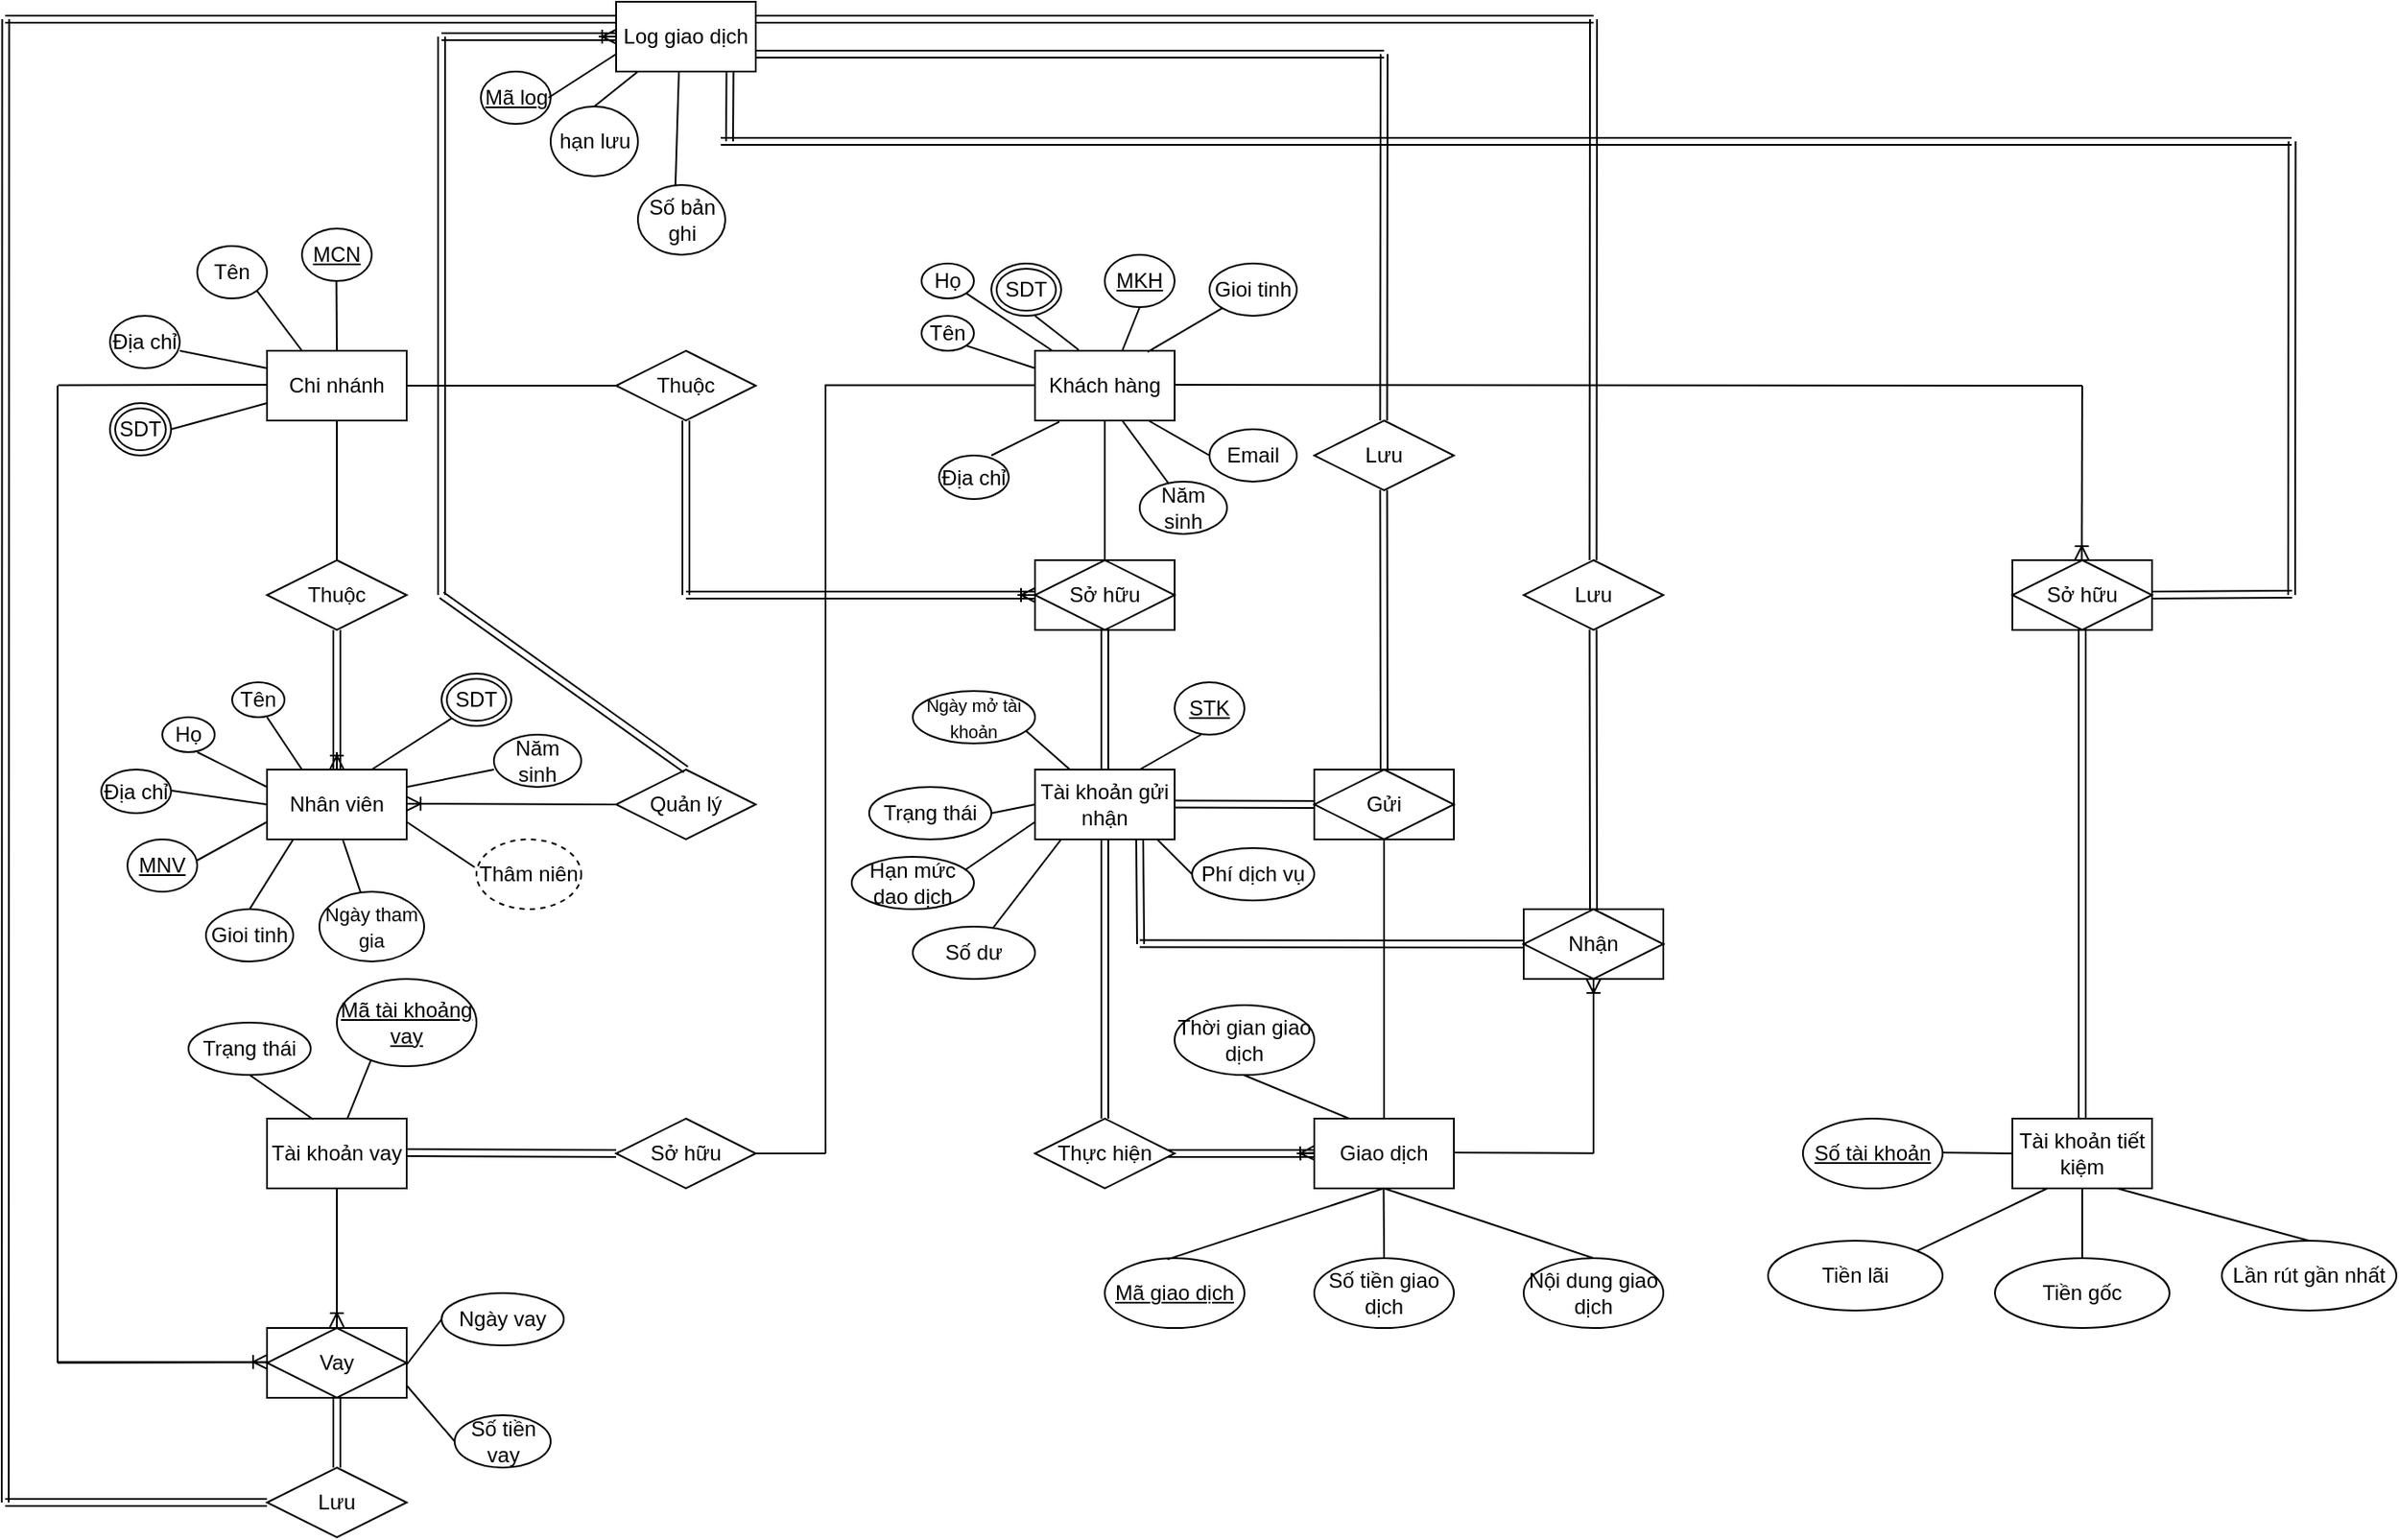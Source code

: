 <mxfile version="24.7.17">
  <diagram name="Page-1" id="HuaGfdDcAbAVN-yNJY32">
    <mxGraphModel dx="1290" dy="558" grid="1" gridSize="10" guides="1" tooltips="1" connect="1" arrows="1" fold="1" page="1" pageScale="1" pageWidth="850" pageHeight="1100" math="0" shadow="0">
      <root>
        <mxCell id="0" />
        <mxCell id="1" parent="0" />
        <mxCell id="Ga4jy29pLMReFvIaW5Hz-2" value="Chi nhánh" style="rounded=0;whiteSpace=wrap;html=1;" parent="1" vertex="1">
          <mxGeometry x="160" y="200" width="80" height="40" as="geometry" />
        </mxCell>
        <mxCell id="Ga4jy29pLMReFvIaW5Hz-3" value="Nhân viên" style="rounded=0;whiteSpace=wrap;html=1;" parent="1" vertex="1">
          <mxGeometry x="160" y="440" width="80" height="40" as="geometry" />
        </mxCell>
        <mxCell id="Ga4jy29pLMReFvIaW5Hz-4" value="Thuộc" style="shape=rhombus;perimeter=rhombusPerimeter;whiteSpace=wrap;html=1;align=center;" parent="1" vertex="1">
          <mxGeometry x="160" y="320" width="80" height="40" as="geometry" />
        </mxCell>
        <mxCell id="Ga4jy29pLMReFvIaW5Hz-5" value="" style="fontSize=12;html=1;endArrow=ERoneToMany;rounded=0;entryX=0.5;entryY=0;entryDx=0;entryDy=0;" parent="1" target="Ga4jy29pLMReFvIaW5Hz-3" edge="1">
          <mxGeometry width="100" height="100" relative="1" as="geometry">
            <mxPoint x="200" y="430" as="sourcePoint" />
            <mxPoint x="330" y="360" as="targetPoint" />
          </mxGeometry>
        </mxCell>
        <mxCell id="Ga4jy29pLMReFvIaW5Hz-7" value="" style="endArrow=none;html=1;rounded=0;entryX=0.5;entryY=0;entryDx=0;entryDy=0;exitX=0.5;exitY=1;exitDx=0;exitDy=0;" parent="1" source="Ga4jy29pLMReFvIaW5Hz-2" target="Ga4jy29pLMReFvIaW5Hz-4" edge="1">
          <mxGeometry relative="1" as="geometry">
            <mxPoint x="200" y="270" as="sourcePoint" />
            <mxPoint x="280" y="270" as="targetPoint" />
          </mxGeometry>
        </mxCell>
        <mxCell id="Ga4jy29pLMReFvIaW5Hz-9" value="" style="endArrow=none;html=1;rounded=0;entryX=0.5;entryY=0;entryDx=0;entryDy=0;exitX=0.5;exitY=1;exitDx=0;exitDy=0;" parent="1" target="Ga4jy29pLMReFvIaW5Hz-2" edge="1">
          <mxGeometry relative="1" as="geometry">
            <mxPoint x="199.75" y="160" as="sourcePoint" />
            <mxPoint x="199.75" y="240" as="targetPoint" />
          </mxGeometry>
        </mxCell>
        <mxCell id="Ga4jy29pLMReFvIaW5Hz-10" value="MCN" style="ellipse;whiteSpace=wrap;html=1;align=center;fontStyle=4;" parent="1" vertex="1">
          <mxGeometry x="180" y="130" width="40" height="30" as="geometry" />
        </mxCell>
        <mxCell id="Ga4jy29pLMReFvIaW5Hz-11" value="Tên" style="ellipse;whiteSpace=wrap;html=1;align=center;" parent="1" vertex="1">
          <mxGeometry x="120" y="140" width="40" height="30" as="geometry" />
        </mxCell>
        <mxCell id="Ga4jy29pLMReFvIaW5Hz-12" value="Địa chỉ" style="ellipse;whiteSpace=wrap;html=1;align=center;" parent="1" vertex="1">
          <mxGeometry x="70" y="180" width="40" height="30" as="geometry" />
        </mxCell>
        <mxCell id="Ga4jy29pLMReFvIaW5Hz-13" value="SDT" style="ellipse;shape=doubleEllipse;margin=3;whiteSpace=wrap;html=1;align=center;" parent="1" vertex="1">
          <mxGeometry x="70" y="230" width="35" height="30" as="geometry" />
        </mxCell>
        <mxCell id="Ga4jy29pLMReFvIaW5Hz-14" value="" style="endArrow=none;html=1;rounded=0;entryX=0.25;entryY=0;entryDx=0;entryDy=0;exitX=1;exitY=1;exitDx=0;exitDy=0;" parent="1" source="Ga4jy29pLMReFvIaW5Hz-11" target="Ga4jy29pLMReFvIaW5Hz-2" edge="1">
          <mxGeometry relative="1" as="geometry">
            <mxPoint x="150" y="170" as="sourcePoint" />
            <mxPoint x="150.25" y="220" as="targetPoint" />
          </mxGeometry>
        </mxCell>
        <mxCell id="Ga4jy29pLMReFvIaW5Hz-15" value="" style="endArrow=none;html=1;rounded=0;entryX=0;entryY=0.25;entryDx=0;entryDy=0;exitX=0.5;exitY=1;exitDx=0;exitDy=0;" parent="1" target="Ga4jy29pLMReFvIaW5Hz-2" edge="1">
          <mxGeometry relative="1" as="geometry">
            <mxPoint x="110" y="200" as="sourcePoint" />
            <mxPoint x="110.25" y="250" as="targetPoint" />
          </mxGeometry>
        </mxCell>
        <mxCell id="Ga4jy29pLMReFvIaW5Hz-16" value="" style="endArrow=none;html=1;rounded=0;entryX=0;entryY=0.75;entryDx=0;entryDy=0;exitX=1;exitY=0.5;exitDx=0;exitDy=0;" parent="1" source="Ga4jy29pLMReFvIaW5Hz-13" target="Ga4jy29pLMReFvIaW5Hz-2" edge="1">
          <mxGeometry relative="1" as="geometry">
            <mxPoint x="105" y="250" as="sourcePoint" />
            <mxPoint x="105.25" y="300" as="targetPoint" />
          </mxGeometry>
        </mxCell>
        <mxCell id="Ga4jy29pLMReFvIaW5Hz-17" value="Họ" style="ellipse;whiteSpace=wrap;html=1;align=center;" parent="1" vertex="1">
          <mxGeometry x="100" y="410" width="30" height="20" as="geometry" />
        </mxCell>
        <mxCell id="Ga4jy29pLMReFvIaW5Hz-18" value="Tên" style="ellipse;whiteSpace=wrap;html=1;align=center;" parent="1" vertex="1">
          <mxGeometry x="140" y="390" width="30" height="20" as="geometry" />
        </mxCell>
        <mxCell id="Ga4jy29pLMReFvIaW5Hz-19" value="Địa chỉ" style="ellipse;whiteSpace=wrap;html=1;align=center;" parent="1" vertex="1">
          <mxGeometry x="65" y="440" width="40" height="25" as="geometry" />
        </mxCell>
        <mxCell id="Ga4jy29pLMReFvIaW5Hz-20" value="MNV" style="ellipse;whiteSpace=wrap;html=1;align=center;fontStyle=4;" parent="1" vertex="1">
          <mxGeometry x="80" y="480" width="40" height="30" as="geometry" />
        </mxCell>
        <mxCell id="Ga4jy29pLMReFvIaW5Hz-21" value="Gioi tinh" style="ellipse;whiteSpace=wrap;html=1;align=center;" parent="1" vertex="1">
          <mxGeometry x="700" y="150" width="50" height="30" as="geometry" />
        </mxCell>
        <mxCell id="Ga4jy29pLMReFvIaW5Hz-22" value="SDT" style="ellipse;shape=doubleEllipse;margin=3;whiteSpace=wrap;html=1;align=center;" parent="1" vertex="1">
          <mxGeometry x="260" y="385" width="40" height="30" as="geometry" />
        </mxCell>
        <mxCell id="Ga4jy29pLMReFvIaW5Hz-23" value="" style="endArrow=none;html=1;rounded=0;entryX=0;entryY=0.75;entryDx=0;entryDy=0;exitX=1;exitY=0.5;exitDx=0;exitDy=0;" parent="1" target="Ga4jy29pLMReFvIaW5Hz-3" edge="1">
          <mxGeometry relative="1" as="geometry">
            <mxPoint x="120" y="492" as="sourcePoint" />
            <mxPoint x="175" y="480" as="targetPoint" />
          </mxGeometry>
        </mxCell>
        <mxCell id="Ga4jy29pLMReFvIaW5Hz-24" value="" style="endArrow=none;html=1;rounded=0;entryX=0;entryY=0.5;entryDx=0;entryDy=0;exitX=1;exitY=0.5;exitDx=0;exitDy=0;" parent="1" target="Ga4jy29pLMReFvIaW5Hz-3" edge="1">
          <mxGeometry relative="1" as="geometry">
            <mxPoint x="105" y="452" as="sourcePoint" />
            <mxPoint x="160" y="440" as="targetPoint" />
          </mxGeometry>
        </mxCell>
        <mxCell id="Ga4jy29pLMReFvIaW5Hz-25" value="" style="endArrow=none;html=1;rounded=0;entryX=0;entryY=0.25;entryDx=0;entryDy=0;exitX=1;exitY=0.5;exitDx=0;exitDy=0;" parent="1" target="Ga4jy29pLMReFvIaW5Hz-3" edge="1">
          <mxGeometry relative="1" as="geometry">
            <mxPoint x="120" y="430" as="sourcePoint" />
            <mxPoint x="175" y="418" as="targetPoint" />
          </mxGeometry>
        </mxCell>
        <mxCell id="Ga4jy29pLMReFvIaW5Hz-26" value="" style="endArrow=none;html=1;rounded=0;entryX=0;entryY=1;entryDx=0;entryDy=0;exitX=0.75;exitY=0;exitDx=0;exitDy=0;" parent="1" source="Ga4jy29pLMReFvIaW5Hz-3" target="Ga4jy29pLMReFvIaW5Hz-22" edge="1">
          <mxGeometry relative="1" as="geometry">
            <mxPoint x="200" y="432" as="sourcePoint" />
            <mxPoint x="255" y="420" as="targetPoint" />
          </mxGeometry>
        </mxCell>
        <mxCell id="Ga4jy29pLMReFvIaW5Hz-27" value="" style="endArrow=none;html=1;rounded=0;entryX=0.25;entryY=0;entryDx=0;entryDy=0;exitX=1;exitY=0.5;exitDx=0;exitDy=0;" parent="1" target="Ga4jy29pLMReFvIaW5Hz-3" edge="1">
          <mxGeometry relative="1" as="geometry">
            <mxPoint x="160" y="410" as="sourcePoint" />
            <mxPoint x="215" y="398" as="targetPoint" />
          </mxGeometry>
        </mxCell>
        <mxCell id="Ga4jy29pLMReFvIaW5Hz-28" value="" style="endArrow=none;html=1;rounded=0;entryX=0;entryY=0.75;entryDx=0;entryDy=0;" parent="1" edge="1">
          <mxGeometry relative="1" as="geometry">
            <mxPoint x="150" y="520" as="sourcePoint" />
            <mxPoint x="175" y="480" as="targetPoint" />
          </mxGeometry>
        </mxCell>
        <mxCell id="Ga4jy29pLMReFvIaW5Hz-29" value="&lt;font style=&quot;font-size: 11px;&quot;&gt;Ngày tham gia&lt;/font&gt;" style="ellipse;whiteSpace=wrap;html=1;align=center;" parent="1" vertex="1">
          <mxGeometry x="190" y="510" width="60" height="40" as="geometry" />
        </mxCell>
        <mxCell id="Ga4jy29pLMReFvIaW5Hz-30" value="Thâm niên" style="ellipse;whiteSpace=wrap;html=1;align=center;dashed=1;" parent="1" vertex="1">
          <mxGeometry x="280" y="480" width="60" height="40" as="geometry" />
        </mxCell>
        <mxCell id="Ga4jy29pLMReFvIaW5Hz-31" value="" style="endArrow=none;html=1;rounded=0;entryX=0.544;entryY=1.013;entryDx=0;entryDy=0;entryPerimeter=0;" parent="1" source="Ga4jy29pLMReFvIaW5Hz-29" target="Ga4jy29pLMReFvIaW5Hz-3" edge="1">
          <mxGeometry relative="1" as="geometry">
            <mxPoint x="190" y="499.5" as="sourcePoint" />
            <mxPoint x="230" y="470.5" as="targetPoint" />
          </mxGeometry>
        </mxCell>
        <mxCell id="Ga4jy29pLMReFvIaW5Hz-32" value="" style="endArrow=none;html=1;rounded=0;entryX=1;entryY=0.75;entryDx=0;entryDy=0;exitX=-0.017;exitY=0.4;exitDx=0;exitDy=0;exitPerimeter=0;" parent="1" source="Ga4jy29pLMReFvIaW5Hz-30" target="Ga4jy29pLMReFvIaW5Hz-3" edge="1">
          <mxGeometry relative="1" as="geometry">
            <mxPoint x="200" y="494" as="sourcePoint" />
            <mxPoint x="240" y="465" as="targetPoint" />
          </mxGeometry>
        </mxCell>
        <mxCell id="Ga4jy29pLMReFvIaW5Hz-33" value="Năm sinh" style="ellipse;whiteSpace=wrap;html=1;align=center;" parent="1" vertex="1">
          <mxGeometry x="290" y="420" width="50" height="30" as="geometry" />
        </mxCell>
        <mxCell id="Ga4jy29pLMReFvIaW5Hz-34" value="" style="endArrow=none;html=1;rounded=0;exitX=1;exitY=0.25;exitDx=0;exitDy=0;" parent="1" source="Ga4jy29pLMReFvIaW5Hz-3" edge="1">
          <mxGeometry relative="1" as="geometry">
            <mxPoint x="290" y="500" as="sourcePoint" />
            <mxPoint x="290" y="440" as="targetPoint" />
          </mxGeometry>
        </mxCell>
        <mxCell id="Ga4jy29pLMReFvIaW5Hz-36" value="Khách hàng" style="whiteSpace=wrap;html=1;align=center;" parent="1" vertex="1">
          <mxGeometry x="600" y="200" width="80" height="40" as="geometry" />
        </mxCell>
        <mxCell id="Ga4jy29pLMReFvIaW5Hz-37" value="Tài khoản gửi nhận" style="whiteSpace=wrap;html=1;align=center;" parent="1" vertex="1">
          <mxGeometry x="600" y="440" width="80" height="40" as="geometry" />
        </mxCell>
        <mxCell id="Ga4jy29pLMReFvIaW5Hz-42" value="Họ" style="ellipse;whiteSpace=wrap;html=1;align=center;" parent="1" vertex="1">
          <mxGeometry x="535" y="150" width="30" height="20" as="geometry" />
        </mxCell>
        <mxCell id="Ga4jy29pLMReFvIaW5Hz-43" value="Tên" style="ellipse;whiteSpace=wrap;html=1;align=center;" parent="1" vertex="1">
          <mxGeometry x="535" y="180" width="30" height="20" as="geometry" />
        </mxCell>
        <mxCell id="Ga4jy29pLMReFvIaW5Hz-45" value="SDT" style="ellipse;shape=doubleEllipse;margin=3;whiteSpace=wrap;html=1;align=center;" parent="1" vertex="1">
          <mxGeometry x="575" y="150" width="40" height="30" as="geometry" />
        </mxCell>
        <mxCell id="Ga4jy29pLMReFvIaW5Hz-46" value="Gioi tinh" style="ellipse;whiteSpace=wrap;html=1;align=center;" parent="1" vertex="1">
          <mxGeometry x="125" y="520" width="50" height="30" as="geometry" />
        </mxCell>
        <mxCell id="Ga4jy29pLMReFvIaW5Hz-47" value="" style="endArrow=none;html=1;rounded=0;entryX=0.313;entryY=-0.012;entryDx=0;entryDy=0;exitX=1;exitY=1;exitDx=0;exitDy=0;entryPerimeter=0;" parent="1" target="Ga4jy29pLMReFvIaW5Hz-36" edge="1">
          <mxGeometry relative="1" as="geometry">
            <mxPoint x="600" y="180" as="sourcePoint" />
            <mxPoint x="626" y="224" as="targetPoint" />
          </mxGeometry>
        </mxCell>
        <mxCell id="Ga4jy29pLMReFvIaW5Hz-48" value="" style="endArrow=none;html=1;rounded=0;exitX=1;exitY=1;exitDx=0;exitDy=0;" parent="1" source="Ga4jy29pLMReFvIaW5Hz-42" edge="1">
          <mxGeometry relative="1" as="geometry">
            <mxPoint x="560" y="200" as="sourcePoint" />
            <mxPoint x="610" y="200" as="targetPoint" />
          </mxGeometry>
        </mxCell>
        <mxCell id="Ga4jy29pLMReFvIaW5Hz-51" value="" style="endArrow=none;html=1;rounded=0;exitX=1;exitY=1;exitDx=0;exitDy=0;entryX=0;entryY=0.25;entryDx=0;entryDy=0;" parent="1" source="Ga4jy29pLMReFvIaW5Hz-43" target="Ga4jy29pLMReFvIaW5Hz-36" edge="1">
          <mxGeometry relative="1" as="geometry">
            <mxPoint x="550" y="223" as="sourcePoint" />
            <mxPoint x="600" y="230" as="targetPoint" />
          </mxGeometry>
        </mxCell>
        <mxCell id="Ga4jy29pLMReFvIaW5Hz-52" value="" style="endArrow=none;html=1;rounded=0;exitX=1;exitY=1;exitDx=0;exitDy=0;entryX=0.175;entryY=1.017;entryDx=0;entryDy=0;entryPerimeter=0;" parent="1" target="Ga4jy29pLMReFvIaW5Hz-36" edge="1">
          <mxGeometry relative="1" as="geometry">
            <mxPoint x="575" y="260" as="sourcePoint" />
            <mxPoint x="610" y="250" as="targetPoint" />
          </mxGeometry>
        </mxCell>
        <mxCell id="Ga4jy29pLMReFvIaW5Hz-53" value="" style="endArrow=none;html=1;rounded=0;entryX=0.806;entryY=0.017;entryDx=0;entryDy=0;exitX=0;exitY=1;exitDx=0;exitDy=0;entryPerimeter=0;" parent="1" source="Ga4jy29pLMReFvIaW5Hz-21" target="Ga4jy29pLMReFvIaW5Hz-36" edge="1">
          <mxGeometry relative="1" as="geometry">
            <mxPoint x="724" y="180" as="sourcePoint" />
            <mxPoint x="750" y="224" as="targetPoint" />
          </mxGeometry>
        </mxCell>
        <mxCell id="Ga4jy29pLMReFvIaW5Hz-54" value="MKH" style="ellipse;whiteSpace=wrap;html=1;align=center;fontStyle=4;" parent="1" vertex="1">
          <mxGeometry x="640" y="145" width="40" height="30" as="geometry" />
        </mxCell>
        <mxCell id="Ga4jy29pLMReFvIaW5Hz-55" value="" style="endArrow=none;html=1;rounded=0;entryX=0.625;entryY=0;entryDx=0;entryDy=0;entryPerimeter=0;exitX=0.5;exitY=1;exitDx=0;exitDy=0;" parent="1" source="Ga4jy29pLMReFvIaW5Hz-54" target="Ga4jy29pLMReFvIaW5Hz-36" edge="1">
          <mxGeometry relative="1" as="geometry">
            <mxPoint x="660" y="180" as="sourcePoint" />
            <mxPoint x="620" y="140" as="targetPoint" />
          </mxGeometry>
        </mxCell>
        <mxCell id="Ga4jy29pLMReFvIaW5Hz-56" value="Email" style="ellipse;whiteSpace=wrap;html=1;align=center;" parent="1" vertex="1">
          <mxGeometry x="700" y="245" width="50" height="30" as="geometry" />
        </mxCell>
        <mxCell id="Ga4jy29pLMReFvIaW5Hz-58" value="" style="endArrow=none;html=1;rounded=0;exitX=1;exitY=1;exitDx=0;exitDy=0;entryX=0;entryY=0.5;entryDx=0;entryDy=0;" parent="1" target="Ga4jy29pLMReFvIaW5Hz-56" edge="1">
          <mxGeometry relative="1" as="geometry">
            <mxPoint x="665" y="240" as="sourcePoint" />
            <mxPoint x="700" y="219" as="targetPoint" />
          </mxGeometry>
        </mxCell>
        <mxCell id="Ga4jy29pLMReFvIaW5Hz-60" value="Thuộc" style="shape=rhombus;perimeter=rhombusPerimeter;whiteSpace=wrap;html=1;align=center;" parent="1" vertex="1">
          <mxGeometry x="360" y="200" width="80" height="40" as="geometry" />
        </mxCell>
        <mxCell id="Ga4jy29pLMReFvIaW5Hz-62" value="" style="endArrow=none;html=1;rounded=0;entryX=0;entryY=0.5;entryDx=0;entryDy=0;exitX=0.5;exitY=1;exitDx=0;exitDy=0;" parent="1" target="Ga4jy29pLMReFvIaW5Hz-60" edge="1">
          <mxGeometry relative="1" as="geometry">
            <mxPoint x="239.5" y="220" as="sourcePoint" />
            <mxPoint x="239.5" y="300" as="targetPoint" />
          </mxGeometry>
        </mxCell>
        <mxCell id="Ga4jy29pLMReFvIaW5Hz-65" value="Năm sinh" style="ellipse;whiteSpace=wrap;html=1;align=center;" parent="1" vertex="1">
          <mxGeometry x="660" y="275" width="50" height="30" as="geometry" />
        </mxCell>
        <mxCell id="Ga4jy29pLMReFvIaW5Hz-66" value="" style="endArrow=none;html=1;rounded=0;exitX=1;exitY=1;exitDx=0;exitDy=0;entryX=0.33;entryY=0.033;entryDx=0;entryDy=0;entryPerimeter=0;" parent="1" target="Ga4jy29pLMReFvIaW5Hz-65" edge="1">
          <mxGeometry relative="1" as="geometry">
            <mxPoint x="650" y="240" as="sourcePoint" />
            <mxPoint x="685" y="260" as="targetPoint" />
          </mxGeometry>
        </mxCell>
        <mxCell id="Ga4jy29pLMReFvIaW5Hz-68" value="STK" style="ellipse;whiteSpace=wrap;html=1;align=center;fontStyle=4;" parent="1" vertex="1">
          <mxGeometry x="680" y="390" width="40" height="30" as="geometry" />
        </mxCell>
        <mxCell id="Ga4jy29pLMReFvIaW5Hz-69" value="Sở hữu" style="shape=associativeEntity;whiteSpace=wrap;html=1;align=center;" parent="1" vertex="1">
          <mxGeometry x="600" y="320" width="80" height="40" as="geometry" />
        </mxCell>
        <mxCell id="Ga4jy29pLMReFvIaW5Hz-70" value="&lt;font style=&quot;font-size: 10px;&quot;&gt;Ngày mở tài khoản&lt;br&gt;&lt;/font&gt;" style="ellipse;whiteSpace=wrap;html=1;align=center;" parent="1" vertex="1">
          <mxGeometry x="530" y="395" width="70" height="30" as="geometry" />
        </mxCell>
        <mxCell id="Ga4jy29pLMReFvIaW5Hz-73" value="" style="endArrow=none;html=1;rounded=0;" parent="1" edge="1">
          <mxGeometry relative="1" as="geometry">
            <mxPoint x="480" y="220" as="sourcePoint" />
            <mxPoint x="480" y="660" as="targetPoint" />
          </mxGeometry>
        </mxCell>
        <mxCell id="Ga4jy29pLMReFvIaW5Hz-76" value="Tài khoản vay" style="whiteSpace=wrap;html=1;align=center;" parent="1" vertex="1">
          <mxGeometry x="160" y="640" width="80" height="40" as="geometry" />
        </mxCell>
        <mxCell id="Ga4jy29pLMReFvIaW5Hz-77" value="Log giao dịch" style="whiteSpace=wrap;html=1;align=center;" parent="1" vertex="1">
          <mxGeometry x="360" width="80" height="40" as="geometry" />
        </mxCell>
        <mxCell id="Ga4jy29pLMReFvIaW5Hz-80" value="" style="endArrow=none;html=1;rounded=0;exitX=0.929;exitY=0.767;exitDx=0;exitDy=0;entryX=0.25;entryY=0;entryDx=0;entryDy=0;exitPerimeter=0;" parent="1" source="Ga4jy29pLMReFvIaW5Hz-70" target="Ga4jy29pLMReFvIaW5Hz-37" edge="1">
          <mxGeometry relative="1" as="geometry">
            <mxPoint x="565" y="425" as="sourcePoint" />
            <mxPoint x="505.25" y="455" as="targetPoint" />
          </mxGeometry>
        </mxCell>
        <mxCell id="Ga4jy29pLMReFvIaW5Hz-81" value="" style="endArrow=none;html=1;rounded=0;exitX=0.75;exitY=0;exitDx=0;exitDy=0;" parent="1" source="Ga4jy29pLMReFvIaW5Hz-37" edge="1">
          <mxGeometry relative="1" as="geometry">
            <mxPoint x="754.88" y="450" as="sourcePoint" />
            <mxPoint x="695.13" y="420" as="targetPoint" />
          </mxGeometry>
        </mxCell>
        <mxCell id="Ga4jy29pLMReFvIaW5Hz-83" value="Ngày vay" style="ellipse;whiteSpace=wrap;html=1;align=center;" parent="1" vertex="1">
          <mxGeometry x="260" y="740" width="70" height="30" as="geometry" />
        </mxCell>
        <mxCell id="Ga4jy29pLMReFvIaW5Hz-84" value="Trạng thái" style="ellipse;whiteSpace=wrap;html=1;align=center;" parent="1" vertex="1">
          <mxGeometry x="115" y="585" width="70" height="30" as="geometry" />
        </mxCell>
        <mxCell id="MXuPHkKdwVomBoaFRUYh-1" value="Số tiền vay" style="ellipse;whiteSpace=wrap;html=1;align=center;" parent="1" vertex="1">
          <mxGeometry x="267.5" y="810" width="55" height="30" as="geometry" />
        </mxCell>
        <mxCell id="MXuPHkKdwVomBoaFRUYh-2" value="Mã tài khoảng vay" style="ellipse;whiteSpace=wrap;html=1;align=center;fontStyle=4;" parent="1" vertex="1">
          <mxGeometry x="200" y="560" width="80" height="50" as="geometry" />
        </mxCell>
        <mxCell id="MXuPHkKdwVomBoaFRUYh-4" value="" style="endArrow=none;html=1;rounded=0;exitX=0.575;exitY=0;exitDx=0;exitDy=0;exitPerimeter=0;entryX=0.244;entryY=0.93;entryDx=0;entryDy=0;entryPerimeter=0;" parent="1" source="Ga4jy29pLMReFvIaW5Hz-76" target="MXuPHkKdwVomBoaFRUYh-2" edge="1">
          <mxGeometry relative="1" as="geometry">
            <mxPoint x="195" y="650" as="sourcePoint" />
            <mxPoint x="220" y="610" as="targetPoint" />
          </mxGeometry>
        </mxCell>
        <mxCell id="MXuPHkKdwVomBoaFRUYh-5" value="" style="endArrow=none;html=1;rounded=0;entryX=0;entryY=0.75;entryDx=0;entryDy=0;exitX=0.331;exitY=0.013;exitDx=0;exitDy=0;exitPerimeter=0;" parent="1" source="Ga4jy29pLMReFvIaW5Hz-76" edge="1">
          <mxGeometry relative="1" as="geometry">
            <mxPoint x="125" y="655" as="sourcePoint" />
            <mxPoint x="150" y="615" as="targetPoint" />
          </mxGeometry>
        </mxCell>
        <mxCell id="MXuPHkKdwVomBoaFRUYh-6" value="" style="endArrow=none;html=1;rounded=0;exitX=0;exitY=0.5;exitDx=0;exitDy=0;" parent="1" source="Ga4jy29pLMReFvIaW5Hz-83" edge="1">
          <mxGeometry relative="1" as="geometry">
            <mxPoint x="410.0" y="880" as="sourcePoint" />
            <mxPoint x="240" y="781" as="targetPoint" />
          </mxGeometry>
        </mxCell>
        <mxCell id="MXuPHkKdwVomBoaFRUYh-7" value="" style="endArrow=none;html=1;rounded=0;entryX=0;entryY=0.5;entryDx=0;entryDy=0;" parent="1" target="MXuPHkKdwVomBoaFRUYh-1" edge="1">
          <mxGeometry relative="1" as="geometry">
            <mxPoint x="237.5" y="790" as="sourcePoint" />
            <mxPoint x="260" y="770" as="targetPoint" />
          </mxGeometry>
        </mxCell>
        <mxCell id="MXuPHkKdwVomBoaFRUYh-8" value="Sở hữu" style="shape=rhombus;perimeter=rhombusPerimeter;whiteSpace=wrap;html=1;align=center;" parent="1" vertex="1">
          <mxGeometry x="360" y="640" width="80" height="40" as="geometry" />
        </mxCell>
        <mxCell id="MXuPHkKdwVomBoaFRUYh-12" value="" style="endArrow=none;html=1;rounded=0;" parent="1" edge="1">
          <mxGeometry relative="1" as="geometry">
            <mxPoint x="480" y="660" as="sourcePoint" />
            <mxPoint x="440" y="660" as="targetPoint" />
          </mxGeometry>
        </mxCell>
        <mxCell id="MXuPHkKdwVomBoaFRUYh-22" value="" style="endArrow=none;html=1;rounded=0;entryX=0;entryY=0.5;entryDx=0;entryDy=0;exitX=0.5;exitY=1;exitDx=0;exitDy=0;" parent="1" edge="1">
          <mxGeometry relative="1" as="geometry">
            <mxPoint x="479.5" y="219.75" as="sourcePoint" />
            <mxPoint x="600" y="219.75" as="targetPoint" />
          </mxGeometry>
        </mxCell>
        <mxCell id="MXuPHkKdwVomBoaFRUYh-29" value="Vay" style="shape=associativeEntity;whiteSpace=wrap;html=1;align=center;" parent="1" vertex="1">
          <mxGeometry x="160" y="760" width="80" height="40" as="geometry" />
        </mxCell>
        <mxCell id="MXuPHkKdwVomBoaFRUYh-30" value="" style="endArrow=none;html=1;rounded=0;" parent="1" edge="1">
          <mxGeometry relative="1" as="geometry">
            <mxPoint x="159.75" y="779.75" as="sourcePoint" />
            <mxPoint x="40" y="780" as="targetPoint" />
          </mxGeometry>
        </mxCell>
        <mxCell id="MXuPHkKdwVomBoaFRUYh-31" value="" style="endArrow=none;html=1;rounded=0;" parent="1" edge="1">
          <mxGeometry relative="1" as="geometry">
            <mxPoint x="40" y="780" as="sourcePoint" />
            <mxPoint x="40" y="220" as="targetPoint" />
          </mxGeometry>
        </mxCell>
        <mxCell id="MXuPHkKdwVomBoaFRUYh-34" value="Lưu" style="shape=rhombus;perimeter=rhombusPerimeter;whiteSpace=wrap;html=1;align=center;" parent="1" vertex="1">
          <mxGeometry x="160" y="840" width="80" height="40" as="geometry" />
        </mxCell>
        <mxCell id="MXuPHkKdwVomBoaFRUYh-45" value="" style="edgeStyle=entityRelationEdgeStyle;fontSize=12;html=1;endArrow=ERoneToMany;rounded=0;" parent="1" edge="1">
          <mxGeometry width="100" height="100" relative="1" as="geometry">
            <mxPoint x="40" y="779.47" as="sourcePoint" />
            <mxPoint x="160" y="779.47" as="targetPoint" />
            <Array as="points">
              <mxPoint x="100" y="779.47" />
              <mxPoint x="90" y="799.47" />
            </Array>
          </mxGeometry>
        </mxCell>
        <mxCell id="MXuPHkKdwVomBoaFRUYh-46" value="" style="endArrow=none;html=1;rounded=0;" parent="1" edge="1">
          <mxGeometry relative="1" as="geometry">
            <mxPoint x="160" y="219.47" as="sourcePoint" />
            <mxPoint x="40.25" y="219.72" as="targetPoint" />
          </mxGeometry>
        </mxCell>
        <mxCell id="MXuPHkKdwVomBoaFRUYh-47" value="" style="fontSize=12;html=1;endArrow=ERoneToMany;rounded=0;exitX=0.5;exitY=1;exitDx=0;exitDy=0;" parent="1" source="Ga4jy29pLMReFvIaW5Hz-76" edge="1">
          <mxGeometry width="100" height="100" relative="1" as="geometry">
            <mxPoint x="200" y="690.5" as="sourcePoint" />
            <mxPoint x="200" y="759.5" as="targetPoint" />
          </mxGeometry>
        </mxCell>
        <mxCell id="MXuPHkKdwVomBoaFRUYh-48" value="" style="fontSize=12;html=1;endArrow=ERoneToMany;rounded=0;entryX=0;entryY=0.5;entryDx=0;entryDy=0;" parent="1" edge="1">
          <mxGeometry width="100" height="100" relative="1" as="geometry">
            <mxPoint x="350" y="20" as="sourcePoint" />
            <mxPoint x="360" y="20" as="targetPoint" />
          </mxGeometry>
        </mxCell>
        <mxCell id="MXuPHkKdwVomBoaFRUYh-50" value="Quản lý" style="shape=rhombus;perimeter=rhombusPerimeter;whiteSpace=wrap;html=1;align=center;" parent="1" vertex="1">
          <mxGeometry x="360" y="440" width="80" height="40" as="geometry" />
        </mxCell>
        <mxCell id="MXuPHkKdwVomBoaFRUYh-54" value="" style="fontSize=12;html=1;endArrow=ERoneToMany;rounded=0;entryX=0;entryY=0.5;entryDx=0;entryDy=0;exitX=0;exitY=0.5;exitDx=0;exitDy=0;" parent="1" source="MXuPHkKdwVomBoaFRUYh-50" edge="1">
          <mxGeometry width="100" height="100" relative="1" as="geometry">
            <mxPoint x="350" y="459.57" as="sourcePoint" />
            <mxPoint x="240" y="459.57" as="targetPoint" />
          </mxGeometry>
        </mxCell>
        <mxCell id="MXuPHkKdwVomBoaFRUYh-55" value="Mã log" style="ellipse;whiteSpace=wrap;html=1;align=center;fontStyle=4;" parent="1" vertex="1">
          <mxGeometry x="282.5" y="40" width="40" height="30" as="geometry" />
        </mxCell>
        <mxCell id="MXuPHkKdwVomBoaFRUYh-56" value="" style="endArrow=none;html=1;rounded=0;exitX=0;exitY=0.5;exitDx=0;exitDy=0;entryX=0;entryY=0.75;entryDx=0;entryDy=0;" parent="1" target="Ga4jy29pLMReFvIaW5Hz-77" edge="1">
          <mxGeometry relative="1" as="geometry">
            <mxPoint x="321.25" y="55" as="sourcePoint" />
            <mxPoint x="478.75" y="20" as="targetPoint" />
          </mxGeometry>
        </mxCell>
        <mxCell id="MXuPHkKdwVomBoaFRUYh-57" value="hạn lưu" style="ellipse;whiteSpace=wrap;html=1;align=center;" parent="1" vertex="1">
          <mxGeometry x="322.5" y="60" width="50" height="40" as="geometry" />
        </mxCell>
        <mxCell id="MXuPHkKdwVomBoaFRUYh-58" value="" style="endArrow=none;html=1;rounded=0;exitX=0.5;exitY=0;exitDx=0;exitDy=0;" parent="1" source="MXuPHkKdwVomBoaFRUYh-57" edge="1">
          <mxGeometry relative="1" as="geometry">
            <mxPoint x="482.75" y="30" as="sourcePoint" />
            <mxPoint x="372.5" y="40" as="targetPoint" />
          </mxGeometry>
        </mxCell>
        <mxCell id="O0bJMUskILObNvQ7G005-1" value="Số bản ghi" style="ellipse;whiteSpace=wrap;html=1;align=center;" parent="1" vertex="1">
          <mxGeometry x="372.5" y="105" width="50" height="40" as="geometry" />
        </mxCell>
        <mxCell id="O0bJMUskILObNvQ7G005-2" value="" style="endArrow=none;html=1;rounded=0;exitX=0.43;exitY=0;exitDx=0;exitDy=0;entryX=0.85;entryY=0.95;entryDx=0;entryDy=0;entryPerimeter=0;exitPerimeter=0;" parent="1" source="O0bJMUskILObNvQ7G005-1" edge="1">
          <mxGeometry relative="1" as="geometry">
            <mxPoint x="404.02" y="65" as="sourcePoint" />
            <mxPoint x="395.98" y="40" as="targetPoint" />
          </mxGeometry>
        </mxCell>
        <mxCell id="O0bJMUskILObNvQ7G005-11" value="" style="shape=link;html=1;rounded=0;exitX=0.5;exitY=0;exitDx=0;exitDy=0;entryX=0.5;entryY=1;entryDx=0;entryDy=0;" parent="1" edge="1">
          <mxGeometry relative="1" as="geometry">
            <mxPoint x="640" y="440" as="sourcePoint" />
            <mxPoint x="640" y="360" as="targetPoint" />
          </mxGeometry>
        </mxCell>
        <mxCell id="O0bJMUskILObNvQ7G005-15" value="" style="shape=link;html=1;rounded=0;exitX=0.5;exitY=0;exitDx=0;exitDy=0;entryX=0.5;entryY=1;entryDx=0;entryDy=0;" parent="1" edge="1">
          <mxGeometry relative="1" as="geometry">
            <mxPoint x="200" y="440" as="sourcePoint" />
            <mxPoint x="200" y="360" as="targetPoint" />
          </mxGeometry>
        </mxCell>
        <mxCell id="O0bJMUskILObNvQ7G005-17" value="" style="shape=link;html=1;rounded=0;exitX=0.5;exitY=1;exitDx=0;exitDy=0;" parent="1" source="Ga4jy29pLMReFvIaW5Hz-60" edge="1">
          <mxGeometry relative="1" as="geometry">
            <mxPoint x="320" y="274.5" as="sourcePoint" />
            <mxPoint x="400" y="340" as="targetPoint" />
          </mxGeometry>
        </mxCell>
        <mxCell id="O0bJMUskILObNvQ7G005-20" value="" style="shape=link;html=1;rounded=0;" parent="1" edge="1">
          <mxGeometry relative="1" as="geometry">
            <mxPoint x="400" y="340" as="sourcePoint" />
            <mxPoint x="600" y="340" as="targetPoint" />
          </mxGeometry>
        </mxCell>
        <mxCell id="O0bJMUskILObNvQ7G005-22" value="" style="fontSize=12;html=1;endArrow=ERoneToMany;rounded=0;entryX=0;entryY=0.5;entryDx=0;entryDy=0;" parent="1" target="Ga4jy29pLMReFvIaW5Hz-69" edge="1">
          <mxGeometry width="100" height="100" relative="1" as="geometry">
            <mxPoint x="590" y="340" as="sourcePoint" />
            <mxPoint x="570" y="275" as="targetPoint" />
          </mxGeometry>
        </mxCell>
        <mxCell id="O0bJMUskILObNvQ7G005-34" value="Thực hiện" style="shape=rhombus;perimeter=rhombusPerimeter;whiteSpace=wrap;html=1;align=center;" parent="1" vertex="1">
          <mxGeometry x="600" y="640" width="80" height="40" as="geometry" />
        </mxCell>
        <mxCell id="O0bJMUskILObNvQ7G005-42" value="" style="shape=link;html=1;rounded=0;" parent="1" edge="1">
          <mxGeometry relative="1" as="geometry">
            <mxPoint x="260" y="20" as="sourcePoint" />
            <mxPoint x="360" y="20" as="targetPoint" />
          </mxGeometry>
        </mxCell>
        <mxCell id="O0bJMUskILObNvQ7G005-44" value="" style="shape=link;html=1;rounded=0;" parent="1" edge="1">
          <mxGeometry relative="1" as="geometry">
            <mxPoint x="260" y="20" as="sourcePoint" />
            <mxPoint x="260" y="340" as="targetPoint" />
          </mxGeometry>
        </mxCell>
        <mxCell id="O0bJMUskILObNvQ7G005-45" value="" style="shape=link;html=1;rounded=0;" parent="1" edge="1">
          <mxGeometry relative="1" as="geometry">
            <mxPoint x="260" y="340" as="sourcePoint" />
            <mxPoint x="400" y="440" as="targetPoint" />
          </mxGeometry>
        </mxCell>
        <mxCell id="O0bJMUskILObNvQ7G005-51" value="Giao dịch" style="whiteSpace=wrap;html=1;align=center;" parent="1" vertex="1">
          <mxGeometry x="760" y="640" width="80" height="40" as="geometry" />
        </mxCell>
        <mxCell id="O0bJMUskILObNvQ7G005-52" value="" style="endArrow=none;html=1;rounded=0;entryX=0;entryY=0.5;entryDx=0;entryDy=0;exitX=0.5;exitY=1;exitDx=0;exitDy=0;" parent="1" edge="1">
          <mxGeometry relative="1" as="geometry">
            <mxPoint x="840" y="659.5" as="sourcePoint" />
            <mxPoint x="920" y="659.83" as="targetPoint" />
          </mxGeometry>
        </mxCell>
        <mxCell id="O0bJMUskILObNvQ7G005-54" value="Nhận" style="shape=rhombus;perimeter=rhombusPerimeter;whiteSpace=wrap;html=1;align=center;" parent="1" vertex="1">
          <mxGeometry x="880" y="520" width="80" height="40" as="geometry" />
        </mxCell>
        <mxCell id="O0bJMUskILObNvQ7G005-59" value="" style="endArrow=none;html=1;rounded=0;entryX=0;entryY=0.5;entryDx=0;entryDy=0;" parent="1" edge="1">
          <mxGeometry relative="1" as="geometry">
            <mxPoint x="750" y="660" as="sourcePoint" />
            <mxPoint x="760" y="660" as="targetPoint" />
          </mxGeometry>
        </mxCell>
        <mxCell id="O0bJMUskILObNvQ7G005-61" value="" style="fontSize=12;html=1;endArrow=ERoneToMany;rounded=0;" parent="1" edge="1">
          <mxGeometry width="100" height="100" relative="1" as="geometry">
            <mxPoint x="750" y="660" as="sourcePoint" />
            <mxPoint x="760" y="659.67" as="targetPoint" />
          </mxGeometry>
        </mxCell>
        <mxCell id="O0bJMUskILObNvQ7G005-64" value="Số tiền giao dịch" style="ellipse;whiteSpace=wrap;html=1;align=center;" parent="1" vertex="1">
          <mxGeometry x="760" y="720" width="80" height="40" as="geometry" />
        </mxCell>
        <mxCell id="O0bJMUskILObNvQ7G005-65" value="Mã giao dịch" style="ellipse;whiteSpace=wrap;html=1;align=center;fontStyle=4;" parent="1" vertex="1">
          <mxGeometry x="640" y="720" width="80" height="40" as="geometry" />
        </mxCell>
        <mxCell id="O0bJMUskILObNvQ7G005-66" value="Nội dung giao dịch" style="ellipse;whiteSpace=wrap;html=1;align=center;" parent="1" vertex="1">
          <mxGeometry x="880" y="720" width="80" height="40" as="geometry" />
        </mxCell>
        <mxCell id="O0bJMUskILObNvQ7G005-69" value="" style="endArrow=none;html=1;rounded=0;entryX=0.5;entryY=0;entryDx=0;entryDy=0;" parent="1" target="O0bJMUskILObNvQ7G005-64" edge="1">
          <mxGeometry relative="1" as="geometry">
            <mxPoint x="799.75" y="680" as="sourcePoint" />
            <mxPoint x="840" y="690" as="targetPoint" />
          </mxGeometry>
        </mxCell>
        <mxCell id="O0bJMUskILObNvQ7G005-71" value="" style="endArrow=none;html=1;rounded=0;entryX=0.448;entryY=0.017;entryDx=0;entryDy=0;entryPerimeter=0;" parent="1" target="O0bJMUskILObNvQ7G005-65" edge="1">
          <mxGeometry relative="1" as="geometry">
            <mxPoint x="799.67" y="680" as="sourcePoint" />
            <mxPoint x="799.92" y="840" as="targetPoint" />
          </mxGeometry>
        </mxCell>
        <mxCell id="O0bJMUskILObNvQ7G005-73" value="" style="endArrow=none;html=1;rounded=0;exitX=0.5;exitY=0;exitDx=0;exitDy=0;" parent="1" source="O0bJMUskILObNvQ7G005-66" edge="1">
          <mxGeometry relative="1" as="geometry">
            <mxPoint x="910" y="710" as="sourcePoint" />
            <mxPoint x="800" y="680" as="targetPoint" />
          </mxGeometry>
        </mxCell>
        <mxCell id="O0bJMUskILObNvQ7G005-77" value="" style="fontSize=12;html=1;endArrow=ERoneToMany;rounded=0;entryX=0.75;entryY=1;entryDx=0;entryDy=0;" parent="1" edge="1">
          <mxGeometry width="100" height="100" relative="1" as="geometry">
            <mxPoint x="920" y="660" as="sourcePoint" />
            <mxPoint x="920" y="560" as="targetPoint" />
          </mxGeometry>
        </mxCell>
        <mxCell id="O0bJMUskILObNvQ7G005-78" value="Gửi" style="shape=associativeEntity;whiteSpace=wrap;html=1;align=center;" parent="1" vertex="1">
          <mxGeometry x="760" y="440" width="80" height="40" as="geometry" />
        </mxCell>
        <mxCell id="O0bJMUskILObNvQ7G005-79" value="Nhận" style="shape=associativeEntity;whiteSpace=wrap;html=1;align=center;" parent="1" vertex="1">
          <mxGeometry x="880" y="520" width="80" height="40" as="geometry" />
        </mxCell>
        <mxCell id="O0bJMUskILObNvQ7G005-81" value="Lưu" style="shape=rhombus;perimeter=rhombusPerimeter;whiteSpace=wrap;html=1;align=center;" parent="1" vertex="1">
          <mxGeometry x="760" y="240" width="80" height="40" as="geometry" />
        </mxCell>
        <mxCell id="O0bJMUskILObNvQ7G005-85" value="" style="shape=link;html=1;rounded=0;" parent="1" edge="1">
          <mxGeometry relative="1" as="geometry">
            <mxPoint x="440" y="30" as="sourcePoint" />
            <mxPoint x="800" y="30" as="targetPoint" />
          </mxGeometry>
        </mxCell>
        <mxCell id="O0bJMUskILObNvQ7G005-87" value="" style="shape=link;html=1;rounded=0;" parent="1" edge="1">
          <mxGeometry relative="1" as="geometry">
            <mxPoint x="800" y="30" as="sourcePoint" />
            <mxPoint x="799.75" y="240" as="targetPoint" />
          </mxGeometry>
        </mxCell>
        <mxCell id="O0bJMUskILObNvQ7G005-88" value="" style="shape=link;html=1;rounded=0;entryX=0.5;entryY=0;entryDx=0;entryDy=0;" parent="1" target="O0bJMUskILObNvQ7G005-78" edge="1">
          <mxGeometry relative="1" as="geometry">
            <mxPoint x="799.75" y="279.75" as="sourcePoint" />
            <mxPoint x="799.75" y="400.25" as="targetPoint" />
          </mxGeometry>
        </mxCell>
        <mxCell id="O0bJMUskILObNvQ7G005-89" value="Lưu" style="shape=rhombus;perimeter=rhombusPerimeter;whiteSpace=wrap;html=1;align=center;" parent="1" vertex="1">
          <mxGeometry x="880" y="320" width="80" height="40" as="geometry" />
        </mxCell>
        <mxCell id="O0bJMUskILObNvQ7G005-90" value="" style="shape=link;html=1;rounded=0;" parent="1" edge="1">
          <mxGeometry relative="1" as="geometry">
            <mxPoint x="440" y="10" as="sourcePoint" />
            <mxPoint x="920" y="10" as="targetPoint" />
          </mxGeometry>
        </mxCell>
        <mxCell id="O0bJMUskILObNvQ7G005-91" value="" style="shape=link;html=1;rounded=0;" parent="1" edge="1">
          <mxGeometry relative="1" as="geometry">
            <mxPoint x="920" y="10" as="sourcePoint" />
            <mxPoint x="919.75" y="320" as="targetPoint" />
          </mxGeometry>
        </mxCell>
        <mxCell id="O0bJMUskILObNvQ7G005-92" value="" style="shape=link;html=1;rounded=0;entryX=0.5;entryY=0;entryDx=0;entryDy=0;" parent="1" edge="1">
          <mxGeometry relative="1" as="geometry">
            <mxPoint x="919.75" y="359.75" as="sourcePoint" />
            <mxPoint x="920" y="520" as="targetPoint" />
          </mxGeometry>
        </mxCell>
        <mxCell id="O0bJMUskILObNvQ7G005-93" value="Tài khoản tiết kiệm" style="whiteSpace=wrap;html=1;align=center;" parent="1" vertex="1">
          <mxGeometry x="1160" y="640" width="80" height="40" as="geometry" />
        </mxCell>
        <mxCell id="O0bJMUskILObNvQ7G005-97" value="" style="endArrow=none;html=1;rounded=0;exitX=0.5;exitY=1;exitDx=0;exitDy=0;" parent="1" edge="1">
          <mxGeometry relative="1" as="geometry">
            <mxPoint x="680" y="219.5" as="sourcePoint" />
            <mxPoint x="1200" y="220" as="targetPoint" />
          </mxGeometry>
        </mxCell>
        <mxCell id="O0bJMUskILObNvQ7G005-98" value="" style="fontSize=12;html=1;endArrow=ERoneToMany;rounded=0;entryX=0.5;entryY=0;entryDx=0;entryDy=0;" parent="1" edge="1">
          <mxGeometry width="100" height="100" relative="1" as="geometry">
            <mxPoint x="1200" y="220" as="sourcePoint" />
            <mxPoint x="1199.75" y="320" as="targetPoint" />
          </mxGeometry>
        </mxCell>
        <mxCell id="O0bJMUskILObNvQ7G005-99" value="Số tài khoản" style="ellipse;whiteSpace=wrap;html=1;align=center;fontStyle=4;" parent="1" vertex="1">
          <mxGeometry x="1040" y="640" width="80" height="40" as="geometry" />
        </mxCell>
        <mxCell id="O0bJMUskILObNvQ7G005-100" value="Tiền gốc" style="ellipse;whiteSpace=wrap;html=1;align=center;" parent="1" vertex="1">
          <mxGeometry x="1150" y="720" width="100" height="40" as="geometry" />
        </mxCell>
        <mxCell id="O0bJMUskILObNvQ7G005-101" value="Tiền lãi" style="ellipse;whiteSpace=wrap;html=1;align=center;" parent="1" vertex="1">
          <mxGeometry x="1020" y="710" width="100" height="40" as="geometry" />
        </mxCell>
        <mxCell id="O0bJMUskILObNvQ7G005-102" value="" style="endArrow=none;html=1;rounded=0;entryX=0;entryY=0.5;entryDx=0;entryDy=0;" parent="1" target="O0bJMUskILObNvQ7G005-93" edge="1">
          <mxGeometry relative="1" as="geometry">
            <mxPoint x="1120" y="659.5" as="sourcePoint" />
            <mxPoint x="1280" y="659.5" as="targetPoint" />
          </mxGeometry>
        </mxCell>
        <mxCell id="O0bJMUskILObNvQ7G005-103" value="" style="endArrow=none;html=1;rounded=0;entryX=0;entryY=0.5;entryDx=0;entryDy=0;exitX=0.5;exitY=0;exitDx=0;exitDy=0;" parent="1" source="O0bJMUskILObNvQ7G005-100" edge="1">
          <mxGeometry relative="1" as="geometry">
            <mxPoint x="1160" y="680" as="sourcePoint" />
            <mxPoint x="1200" y="680.5" as="targetPoint" />
          </mxGeometry>
        </mxCell>
        <mxCell id="O0bJMUskILObNvQ7G005-104" value="" style="endArrow=none;html=1;rounded=0;entryX=0;entryY=0.5;entryDx=0;entryDy=0;exitX=1;exitY=0;exitDx=0;exitDy=0;" parent="1" source="O0bJMUskILObNvQ7G005-101" edge="1">
          <mxGeometry relative="1" as="geometry">
            <mxPoint x="1140" y="679.5" as="sourcePoint" />
            <mxPoint x="1180" y="680" as="targetPoint" />
          </mxGeometry>
        </mxCell>
        <mxCell id="O0bJMUskILObNvQ7G005-105" value="Lần rút gần nhất" style="ellipse;whiteSpace=wrap;html=1;align=center;" parent="1" vertex="1">
          <mxGeometry x="1280" y="710" width="100" height="40" as="geometry" />
        </mxCell>
        <mxCell id="O0bJMUskILObNvQ7G005-106" value="" style="endArrow=none;html=1;rounded=0;entryX=0.5;entryY=0;entryDx=0;entryDy=0;" parent="1" target="O0bJMUskILObNvQ7G005-105" edge="1">
          <mxGeometry relative="1" as="geometry">
            <mxPoint x="1220" y="680" as="sourcePoint" />
            <mxPoint x="1260" y="680.5" as="targetPoint" />
          </mxGeometry>
        </mxCell>
        <mxCell id="O0bJMUskILObNvQ7G005-107" value="Sở hữu" style="shape=associativeEntity;whiteSpace=wrap;html=1;align=center;" parent="1" vertex="1">
          <mxGeometry x="1160" y="320" width="80" height="40" as="geometry" />
        </mxCell>
        <mxCell id="O0bJMUskILObNvQ7G005-114" value="" style="shape=link;html=1;rounded=0;entryX=0.5;entryY=0;entryDx=0;entryDy=0;exitX=0.5;exitY=1;exitDx=0;exitDy=0;" parent="1" source="Ga4jy29pLMReFvIaW5Hz-37" target="O0bJMUskILObNvQ7G005-34" edge="1">
          <mxGeometry relative="1" as="geometry">
            <mxPoint x="640" y="490" as="sourcePoint" />
            <mxPoint x="800" y="490" as="targetPoint" />
          </mxGeometry>
        </mxCell>
        <mxCell id="O0bJMUskILObNvQ7G005-117" value="" style="shape=link;html=1;rounded=0;exitX=0.944;exitY=0.5;exitDx=0;exitDy=0;exitPerimeter=0;" parent="1" source="O0bJMUskILObNvQ7G005-34" edge="1">
          <mxGeometry relative="1" as="geometry">
            <mxPoint x="680" y="660" as="sourcePoint" />
            <mxPoint x="760" y="660" as="targetPoint" />
          </mxGeometry>
        </mxCell>
        <mxCell id="O0bJMUskILObNvQ7G005-118" value="" style="shape=link;html=1;rounded=0;exitX=0.5;exitY=1;exitDx=0;exitDy=0;" parent="1" edge="1">
          <mxGeometry relative="1" as="geometry">
            <mxPoint x="660" y="480" as="sourcePoint" />
            <mxPoint x="660.5" y="540" as="targetPoint" />
          </mxGeometry>
        </mxCell>
        <mxCell id="O0bJMUskILObNvQ7G005-119" value="" style="shape=link;html=1;rounded=0;exitX=0.944;exitY=0.5;exitDx=0;exitDy=0;exitPerimeter=0;entryX=0;entryY=0.5;entryDx=0;entryDy=0;" parent="1" target="O0bJMUskILObNvQ7G005-79" edge="1">
          <mxGeometry relative="1" as="geometry">
            <mxPoint x="660" y="539.75" as="sourcePoint" />
            <mxPoint x="744" y="539.75" as="targetPoint" />
          </mxGeometry>
        </mxCell>
        <mxCell id="O0bJMUskILObNvQ7G005-120" value="" style="shape=link;html=1;rounded=0;exitX=0.944;exitY=0.5;exitDx=0;exitDy=0;exitPerimeter=0;" parent="1" edge="1">
          <mxGeometry relative="1" as="geometry">
            <mxPoint x="680" y="459.75" as="sourcePoint" />
            <mxPoint x="760" y="460" as="targetPoint" />
          </mxGeometry>
        </mxCell>
        <mxCell id="O0bJMUskILObNvQ7G005-121" value="" style="shape=link;html=1;rounded=0;entryX=0;entryY=0.5;entryDx=0;entryDy=0;" parent="1" target="MXuPHkKdwVomBoaFRUYh-8" edge="1">
          <mxGeometry relative="1" as="geometry">
            <mxPoint x="240" y="659.5" as="sourcePoint" />
            <mxPoint x="400" y="659.5" as="targetPoint" />
          </mxGeometry>
        </mxCell>
        <mxCell id="O0bJMUskILObNvQ7G005-123" value="" style="shape=link;html=1;rounded=0;entryX=0.5;entryY=0;entryDx=0;entryDy=0;exitX=0.5;exitY=1;exitDx=0;exitDy=0;exitPerimeter=0;" parent="1" source="O0bJMUskILObNvQ7G005-107" target="O0bJMUskILObNvQ7G005-93" edge="1">
          <mxGeometry relative="1" as="geometry">
            <mxPoint x="1200" y="370" as="sourcePoint" />
            <mxPoint x="1320" y="370.5" as="targetPoint" />
          </mxGeometry>
        </mxCell>
        <mxCell id="O0bJMUskILObNvQ7G005-124" value="" style="shape=link;html=1;rounded=0;" parent="1" edge="1">
          <mxGeometry relative="1" as="geometry">
            <mxPoint x="200" y="800" as="sourcePoint" />
            <mxPoint x="200" y="840" as="targetPoint" />
          </mxGeometry>
        </mxCell>
        <mxCell id="O0bJMUskILObNvQ7G005-126" value="" style="shape=link;html=1;rounded=0;" parent="1" edge="1">
          <mxGeometry relative="1" as="geometry">
            <mxPoint x="420" y="80" as="sourcePoint" />
            <mxPoint x="1320" y="80" as="targetPoint" />
          </mxGeometry>
        </mxCell>
        <mxCell id="O0bJMUskILObNvQ7G005-127" value="" style="shape=link;html=1;rounded=0;" parent="1" edge="1">
          <mxGeometry relative="1" as="geometry">
            <mxPoint x="1320.25" y="80" as="sourcePoint" />
            <mxPoint x="1320" y="340" as="targetPoint" />
          </mxGeometry>
        </mxCell>
        <mxCell id="O0bJMUskILObNvQ7G005-128" value="" style="shape=link;html=1;rounded=0;" parent="1" edge="1">
          <mxGeometry relative="1" as="geometry">
            <mxPoint x="425.25" y="40" as="sourcePoint" />
            <mxPoint x="425" y="80" as="targetPoint" />
          </mxGeometry>
        </mxCell>
        <mxCell id="O0bJMUskILObNvQ7G005-129" value="" style="shape=link;html=1;rounded=0;entryX=1;entryY=0.5;entryDx=0;entryDy=0;" parent="1" target="O0bJMUskILObNvQ7G005-107" edge="1">
          <mxGeometry relative="1" as="geometry">
            <mxPoint x="1320.25" y="339.5" as="sourcePoint" />
            <mxPoint x="1250" y="339.5" as="targetPoint" />
          </mxGeometry>
        </mxCell>
        <mxCell id="O0bJMUskILObNvQ7G005-130" value="" style="shape=link;html=1;rounded=0;" parent="1" edge="1">
          <mxGeometry relative="1" as="geometry">
            <mxPoint x="10" y="10" as="sourcePoint" />
            <mxPoint x="360" y="10" as="targetPoint" />
          </mxGeometry>
        </mxCell>
        <mxCell id="O0bJMUskILObNvQ7G005-131" value="" style="shape=link;html=1;rounded=0;" parent="1" edge="1">
          <mxGeometry relative="1" as="geometry">
            <mxPoint x="10.25" y="10" as="sourcePoint" />
            <mxPoint x="10" y="860" as="targetPoint" />
          </mxGeometry>
        </mxCell>
        <mxCell id="O0bJMUskILObNvQ7G005-132" value="" style="shape=link;html=1;rounded=0;entryX=0;entryY=0.5;entryDx=0;entryDy=0;" parent="1" edge="1">
          <mxGeometry relative="1" as="geometry">
            <mxPoint x="10" y="860" as="sourcePoint" />
            <mxPoint x="160" y="860" as="targetPoint" />
          </mxGeometry>
        </mxCell>
        <mxCell id="-bplJDu5qqRJl3Lck6MX-2" value="Số dư" style="ellipse;whiteSpace=wrap;html=1;align=center;" vertex="1" parent="1">
          <mxGeometry x="530" y="530" width="70" height="30" as="geometry" />
        </mxCell>
        <mxCell id="-bplJDu5qqRJl3Lck6MX-3" value="" style="endArrow=none;html=1;rounded=0;exitX=0.929;exitY=0.767;exitDx=0;exitDy=0;exitPerimeter=0;" edge="1" parent="1" target="-bplJDu5qqRJl3Lck6MX-2">
          <mxGeometry relative="1" as="geometry">
            <mxPoint x="615" y="480" as="sourcePoint" />
            <mxPoint x="640" y="502" as="targetPoint" />
          </mxGeometry>
        </mxCell>
        <mxCell id="-bplJDu5qqRJl3Lck6MX-4" value="Trạng thái" style="ellipse;whiteSpace=wrap;html=1;align=center;" vertex="1" parent="1">
          <mxGeometry x="505" y="450" width="70" height="30" as="geometry" />
        </mxCell>
        <mxCell id="-bplJDu5qqRJl3Lck6MX-5" value="" style="endArrow=none;html=1;rounded=0;exitX=0.75;exitY=0;exitDx=0;exitDy=0;entryX=0;entryY=0.5;entryDx=0;entryDy=0;" edge="1" parent="1" target="Ga4jy29pLMReFvIaW5Hz-37">
          <mxGeometry relative="1" as="geometry">
            <mxPoint x="575" y="465" as="sourcePoint" />
            <mxPoint x="610.13" y="445" as="targetPoint" />
          </mxGeometry>
        </mxCell>
        <mxCell id="-bplJDu5qqRJl3Lck6MX-6" value="Hạn mức dao dịch" style="ellipse;whiteSpace=wrap;html=1;align=center;" vertex="1" parent="1">
          <mxGeometry x="495" y="490" width="70" height="30" as="geometry" />
        </mxCell>
        <mxCell id="-bplJDu5qqRJl3Lck6MX-7" value="" style="endArrow=none;html=1;rounded=0;exitX=0.75;exitY=0;exitDx=0;exitDy=0;entryX=0;entryY=0.75;entryDx=0;entryDy=0;entryPerimeter=0;" edge="1" parent="1" target="Ga4jy29pLMReFvIaW5Hz-37">
          <mxGeometry relative="1" as="geometry">
            <mxPoint x="560" y="497.5" as="sourcePoint" />
            <mxPoint x="585" y="492.5" as="targetPoint" />
          </mxGeometry>
        </mxCell>
        <mxCell id="-bplJDu5qqRJl3Lck6MX-8" value="Phí dịch vụ" style="ellipse;whiteSpace=wrap;html=1;align=center;" vertex="1" parent="1">
          <mxGeometry x="690" y="485" width="70" height="30" as="geometry" />
        </mxCell>
        <mxCell id="-bplJDu5qqRJl3Lck6MX-10" value="" style="endArrow=none;html=1;rounded=0;entryX=0;entryY=0.5;entryDx=0;entryDy=0;" edge="1" parent="1" target="-bplJDu5qqRJl3Lck6MX-8">
          <mxGeometry relative="1" as="geometry">
            <mxPoint x="670" y="480" as="sourcePoint" />
            <mxPoint x="670" y="520" as="targetPoint" />
          </mxGeometry>
        </mxCell>
        <mxCell id="-bplJDu5qqRJl3Lck6MX-11" value="" style="endArrow=none;html=1;rounded=0;entryX=0;entryY=1;entryDx=0;entryDy=0;exitX=0.5;exitY=0;exitDx=0;exitDy=0;" edge="1" parent="1" source="Ga4jy29pLMReFvIaW5Hz-69">
          <mxGeometry relative="1" as="geometry">
            <mxPoint x="594" y="270" as="sourcePoint" />
            <mxPoint x="640" y="240" as="targetPoint" />
          </mxGeometry>
        </mxCell>
        <mxCell id="-bplJDu5qqRJl3Lck6MX-13" value="Địa chỉ" style="ellipse;whiteSpace=wrap;html=1;align=center;" vertex="1" parent="1">
          <mxGeometry x="545" y="260" width="40" height="25" as="geometry" />
        </mxCell>
        <mxCell id="-bplJDu5qqRJl3Lck6MX-14" value="Thời gian giao dịch" style="ellipse;whiteSpace=wrap;html=1;align=center;" vertex="1" parent="1">
          <mxGeometry x="680" y="575" width="80" height="40" as="geometry" />
        </mxCell>
        <mxCell id="-bplJDu5qqRJl3Lck6MX-15" value="" style="endArrow=none;html=1;rounded=0;entryX=0.25;entryY=0;entryDx=0;entryDy=0;" edge="1" parent="1" target="O0bJMUskILObNvQ7G005-51">
          <mxGeometry relative="1" as="geometry">
            <mxPoint x="719.5" y="615" as="sourcePoint" />
            <mxPoint x="719.75" y="655" as="targetPoint" />
          </mxGeometry>
        </mxCell>
        <mxCell id="-bplJDu5qqRJl3Lck6MX-16" value="" style="endArrow=none;html=1;rounded=0;entryX=0.5;entryY=0;entryDx=0;entryDy=0;" edge="1" parent="1" target="O0bJMUskILObNvQ7G005-51">
          <mxGeometry relative="1" as="geometry">
            <mxPoint x="800" y="480" as="sourcePoint" />
            <mxPoint x="680" y="521" as="targetPoint" />
          </mxGeometry>
        </mxCell>
      </root>
    </mxGraphModel>
  </diagram>
</mxfile>
